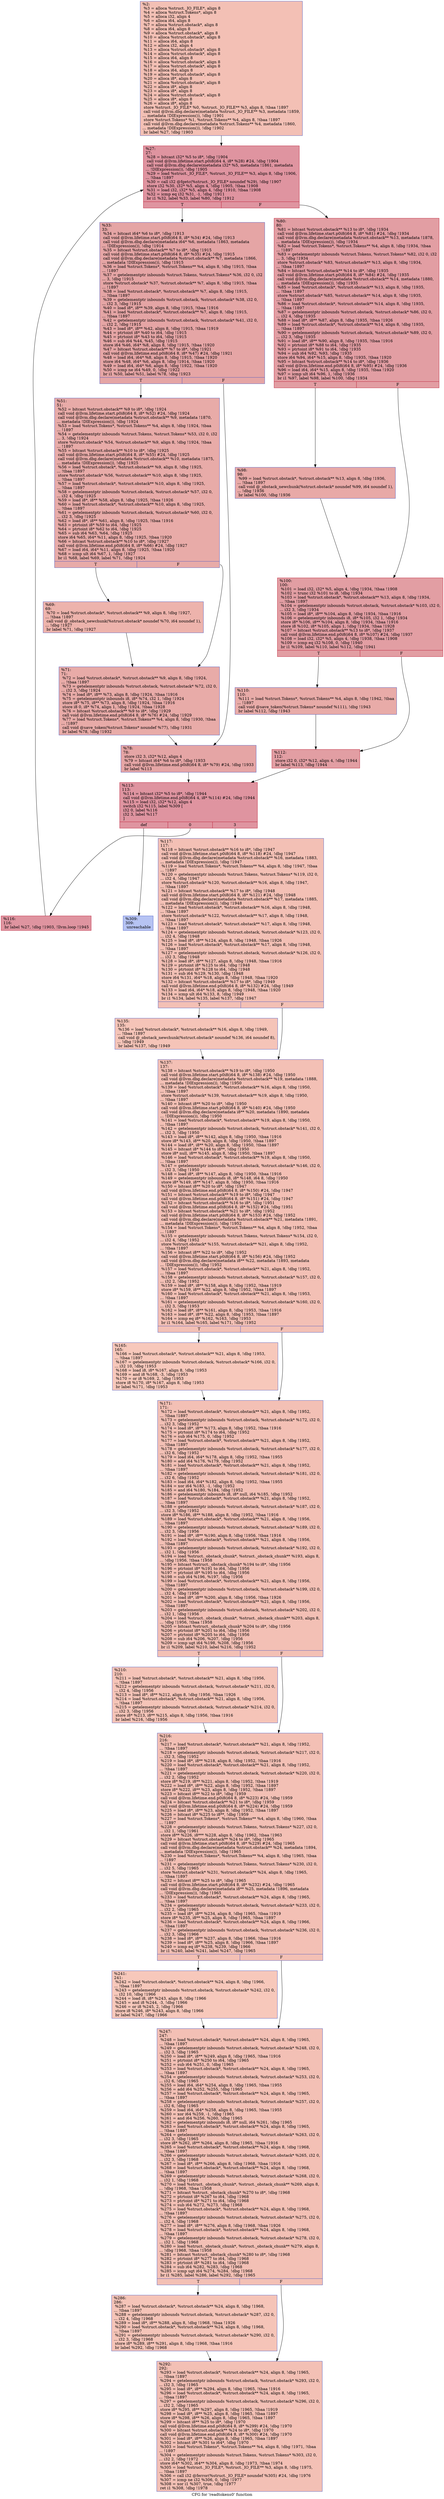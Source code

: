 digraph "CFG for 'readtokens0' function" {
	label="CFG for 'readtokens0' function";

	Node0x27e1530 [shape=record,color="#3d50c3ff", style=filled, fillcolor="#e5705870",label="{%2:\l  %3 = alloca %struct._IO_FILE*, align 8\l  %4 = alloca %struct.Tokens*, align 8\l  %5 = alloca i32, align 4\l  %6 = alloca i64, align 8\l  %7 = alloca %struct.obstack*, align 8\l  %8 = alloca i64, align 8\l  %9 = alloca %struct.obstack*, align 8\l  %10 = alloca %struct.obstack*, align 8\l  %11 = alloca i64, align 8\l  %12 = alloca i32, align 4\l  %13 = alloca %struct.obstack*, align 8\l  %14 = alloca %struct.obstack*, align 8\l  %15 = alloca i64, align 8\l  %16 = alloca %struct.obstack*, align 8\l  %17 = alloca %struct.obstack*, align 8\l  %18 = alloca i64, align 8\l  %19 = alloca %struct.obstack*, align 8\l  %20 = alloca i8*, align 8\l  %21 = alloca %struct.obstack*, align 8\l  %22 = alloca i8*, align 8\l  %23 = alloca i8*, align 8\l  %24 = alloca %struct.obstack*, align 8\l  %25 = alloca i8*, align 8\l  %26 = alloca i8*, align 8\l  store %struct._IO_FILE* %0, %struct._IO_FILE** %3, align 8, !tbaa !1897\l  call void @llvm.dbg.declare(metadata %struct._IO_FILE** %3, metadata !1859,\l... metadata !DIExpression()), !dbg !1901\l  store %struct.Tokens* %1, %struct.Tokens** %4, align 8, !tbaa !1897\l  call void @llvm.dbg.declare(metadata %struct.Tokens** %4, metadata !1860,\l... metadata !DIExpression()), !dbg !1902\l  br label %27, !dbg !1903\l}"];
	Node0x27e1530 -> Node0x27e1660;
	Node0x27e1660 [shape=record,color="#b70d28ff", style=filled, fillcolor="#b70d2870",label="{%27:\l27:                                               \l  %28 = bitcast i32* %5 to i8*, !dbg !1904\l  call void @llvm.lifetime.start.p0i8(i64 4, i8* %28) #24, !dbg !1904\l  call void @llvm.dbg.declare(metadata i32* %5, metadata !1861, metadata\l... !DIExpression()), !dbg !1905\l  %29 = load %struct._IO_FILE*, %struct._IO_FILE** %3, align 8, !dbg !1906,\l... !tbaa !1897\l  %30 = call i32 @fgetc(%struct._IO_FILE* noundef %29), !dbg !1907\l  store i32 %30, i32* %5, align 4, !dbg !1905, !tbaa !1908\l  %31 = load i32, i32* %5, align 4, !dbg !1910, !tbaa !1908\l  %32 = icmp eq i32 %31, -1, !dbg !1911\l  br i1 %32, label %33, label %80, !dbg !1912\l|{<s0>T|<s1>F}}"];
	Node0x27e1660:s0 -> Node0x27e16b0;
	Node0x27e1660:s1 -> Node0x27e1840;
	Node0x27e16b0 [shape=record,color="#3d50c3ff", style=filled, fillcolor="#c5333470",label="{%33:\l33:                                               \l  %34 = bitcast i64* %6 to i8*, !dbg !1913\l  call void @llvm.lifetime.start.p0i8(i64 8, i8* %34) #24, !dbg !1913\l  call void @llvm.dbg.declare(metadata i64* %6, metadata !1863, metadata\l... !DIExpression()), !dbg !1914\l  %35 = bitcast %struct.obstack** %7 to i8*, !dbg !1915\l  call void @llvm.lifetime.start.p0i8(i64 8, i8* %35) #24, !dbg !1915\l  call void @llvm.dbg.declare(metadata %struct.obstack** %7, metadata !1866,\l... metadata !DIExpression()), !dbg !1915\l  %36 = load %struct.Tokens*, %struct.Tokens** %4, align 8, !dbg !1915, !tbaa\l... !1897\l  %37 = getelementptr inbounds %struct.Tokens, %struct.Tokens* %36, i32 0, i32\l... 3, !dbg !1915\l  store %struct.obstack* %37, %struct.obstack** %7, align 8, !dbg !1915, !tbaa\l... !1897\l  %38 = load %struct.obstack*, %struct.obstack** %7, align 8, !dbg !1915,\l... !tbaa !1897\l  %39 = getelementptr inbounds %struct.obstack, %struct.obstack* %38, i32 0,\l... i32 3, !dbg !1915\l  %40 = load i8*, i8** %39, align 8, !dbg !1915, !tbaa !1916\l  %41 = load %struct.obstack*, %struct.obstack** %7, align 8, !dbg !1915,\l... !tbaa !1897\l  %42 = getelementptr inbounds %struct.obstack, %struct.obstack* %41, i32 0,\l... i32 2, !dbg !1915\l  %43 = load i8*, i8** %42, align 8, !dbg !1915, !tbaa !1919\l  %44 = ptrtoint i8* %40 to i64, !dbg !1915\l  %45 = ptrtoint i8* %43 to i64, !dbg !1915\l  %46 = sub i64 %44, %45, !dbg !1915\l  store i64 %46, i64* %8, align 8, !dbg !1915, !tbaa !1920\l  %47 = bitcast %struct.obstack** %7 to i8*, !dbg !1921\l  call void @llvm.lifetime.end.p0i8(i64 8, i8* %47) #24, !dbg !1921\l  %48 = load i64, i64* %8, align 8, !dbg !1915, !tbaa !1920\l  store i64 %48, i64* %6, align 8, !dbg !1914, !tbaa !1920\l  %49 = load i64, i64* %6, align 8, !dbg !1922, !tbaa !1920\l  %50 = icmp ne i64 %49, 0, !dbg !1922\l  br i1 %50, label %51, label %78, !dbg !1923\l|{<s0>T|<s1>F}}"];
	Node0x27e16b0:s0 -> Node0x27e1700;
	Node0x27e16b0:s1 -> Node0x27e17f0;
	Node0x27e1700 [shape=record,color="#3d50c3ff", style=filled, fillcolor="#cc403a70",label="{%51:\l51:                                               \l  %52 = bitcast %struct.obstack** %9 to i8*, !dbg !1924\l  call void @llvm.lifetime.start.p0i8(i64 8, i8* %52) #24, !dbg !1924\l  call void @llvm.dbg.declare(metadata %struct.obstack** %9, metadata !1870,\l... metadata !DIExpression()), !dbg !1924\l  %53 = load %struct.Tokens*, %struct.Tokens** %4, align 8, !dbg !1924, !tbaa\l... !1897\l  %54 = getelementptr inbounds %struct.Tokens, %struct.Tokens* %53, i32 0, i32\l... 3, !dbg !1924\l  store %struct.obstack* %54, %struct.obstack** %9, align 8, !dbg !1924, !tbaa\l... !1897\l  %55 = bitcast %struct.obstack** %10 to i8*, !dbg !1925\l  call void @llvm.lifetime.start.p0i8(i64 8, i8* %55) #24, !dbg !1925\l  call void @llvm.dbg.declare(metadata %struct.obstack** %10, metadata !1875,\l... metadata !DIExpression()), !dbg !1925\l  %56 = load %struct.obstack*, %struct.obstack** %9, align 8, !dbg !1925,\l... !tbaa !1897\l  store %struct.obstack* %56, %struct.obstack** %10, align 8, !dbg !1925,\l... !tbaa !1897\l  %57 = load %struct.obstack*, %struct.obstack** %10, align 8, !dbg !1925,\l... !tbaa !1897\l  %58 = getelementptr inbounds %struct.obstack, %struct.obstack* %57, i32 0,\l... i32 4, !dbg !1925\l  %59 = load i8*, i8** %58, align 8, !dbg !1925, !tbaa !1926\l  %60 = load %struct.obstack*, %struct.obstack** %10, align 8, !dbg !1925,\l... !tbaa !1897\l  %61 = getelementptr inbounds %struct.obstack, %struct.obstack* %60, i32 0,\l... i32 3, !dbg !1925\l  %62 = load i8*, i8** %61, align 8, !dbg !1925, !tbaa !1916\l  %63 = ptrtoint i8* %59 to i64, !dbg !1925\l  %64 = ptrtoint i8* %62 to i64, !dbg !1925\l  %65 = sub i64 %63, %64, !dbg !1925\l  store i64 %65, i64* %11, align 8, !dbg !1925, !tbaa !1920\l  %66 = bitcast %struct.obstack** %10 to i8*, !dbg !1927\l  call void @llvm.lifetime.end.p0i8(i64 8, i8* %66) #24, !dbg !1927\l  %67 = load i64, i64* %11, align 8, !dbg !1925, !tbaa !1920\l  %68 = icmp ult i64 %67, 1, !dbg !1927\l  br i1 %68, label %69, label %71, !dbg !1924\l|{<s0>T|<s1>F}}"];
	Node0x27e1700:s0 -> Node0x27e1750;
	Node0x27e1700:s1 -> Node0x27e17a0;
	Node0x27e1750 [shape=record,color="#3d50c3ff", style=filled, fillcolor="#d6524470",label="{%69:\l69:                                               \l  %70 = load %struct.obstack*, %struct.obstack** %9, align 8, !dbg !1927,\l... !tbaa !1897\l  call void @_obstack_newchunk(%struct.obstack* noundef %70, i64 noundef 1),\l... !dbg !1927\l  br label %71, !dbg !1927\l}"];
	Node0x27e1750 -> Node0x27e17a0;
	Node0x27e17a0 [shape=record,color="#3d50c3ff", style=filled, fillcolor="#cc403a70",label="{%71:\l71:                                               \l  %72 = load %struct.obstack*, %struct.obstack** %9, align 8, !dbg !1924,\l... !tbaa !1897\l  %73 = getelementptr inbounds %struct.obstack, %struct.obstack* %72, i32 0,\l... i32 3, !dbg !1924\l  %74 = load i8*, i8** %73, align 8, !dbg !1924, !tbaa !1916\l  %75 = getelementptr inbounds i8, i8* %74, i32 1, !dbg !1924\l  store i8* %75, i8** %73, align 8, !dbg !1924, !tbaa !1916\l  store i8 0, i8* %74, align 1, !dbg !1924, !tbaa !1928\l  %76 = bitcast %struct.obstack** %9 to i8*, !dbg !1929\l  call void @llvm.lifetime.end.p0i8(i64 8, i8* %76) #24, !dbg !1929\l  %77 = load %struct.Tokens*, %struct.Tokens** %4, align 8, !dbg !1930, !tbaa\l... !1897\l  call void @save_token(%struct.Tokens* noundef %77), !dbg !1931\l  br label %78, !dbg !1932\l}"];
	Node0x27e17a0 -> Node0x27e17f0;
	Node0x27e17f0 [shape=record,color="#3d50c3ff", style=filled, fillcolor="#c5333470",label="{%78:\l78:                                               \l  store i32 3, i32* %12, align 4\l  %79 = bitcast i64* %6 to i8*, !dbg !1933\l  call void @llvm.lifetime.end.p0i8(i64 8, i8* %79) #24, !dbg !1933\l  br label %113\l}"];
	Node0x27e17f0 -> Node0x27e19d0;
	Node0x27e1840 [shape=record,color="#b70d28ff", style=filled, fillcolor="#be242e70",label="{%80:\l80:                                               \l  %81 = bitcast %struct.obstack** %13 to i8*, !dbg !1934\l  call void @llvm.lifetime.start.p0i8(i64 8, i8* %81) #24, !dbg !1934\l  call void @llvm.dbg.declare(metadata %struct.obstack** %13, metadata !1878,\l... metadata !DIExpression()), !dbg !1934\l  %82 = load %struct.Tokens*, %struct.Tokens** %4, align 8, !dbg !1934, !tbaa\l... !1897\l  %83 = getelementptr inbounds %struct.Tokens, %struct.Tokens* %82, i32 0, i32\l... 3, !dbg !1934\l  store %struct.obstack* %83, %struct.obstack** %13, align 8, !dbg !1934,\l... !tbaa !1897\l  %84 = bitcast %struct.obstack** %14 to i8*, !dbg !1935\l  call void @llvm.lifetime.start.p0i8(i64 8, i8* %84) #24, !dbg !1935\l  call void @llvm.dbg.declare(metadata %struct.obstack** %14, metadata !1880,\l... metadata !DIExpression()), !dbg !1935\l  %85 = load %struct.obstack*, %struct.obstack** %13, align 8, !dbg !1935,\l... !tbaa !1897\l  store %struct.obstack* %85, %struct.obstack** %14, align 8, !dbg !1935,\l... !tbaa !1897\l  %86 = load %struct.obstack*, %struct.obstack** %14, align 8, !dbg !1935,\l... !tbaa !1897\l  %87 = getelementptr inbounds %struct.obstack, %struct.obstack* %86, i32 0,\l... i32 4, !dbg !1935\l  %88 = load i8*, i8** %87, align 8, !dbg !1935, !tbaa !1926\l  %89 = load %struct.obstack*, %struct.obstack** %14, align 8, !dbg !1935,\l... !tbaa !1897\l  %90 = getelementptr inbounds %struct.obstack, %struct.obstack* %89, i32 0,\l... i32 3, !dbg !1935\l  %91 = load i8*, i8** %90, align 8, !dbg !1935, !tbaa !1916\l  %92 = ptrtoint i8* %88 to i64, !dbg !1935\l  %93 = ptrtoint i8* %91 to i64, !dbg !1935\l  %94 = sub i64 %92, %93, !dbg !1935\l  store i64 %94, i64* %15, align 8, !dbg !1935, !tbaa !1920\l  %95 = bitcast %struct.obstack** %14 to i8*, !dbg !1936\l  call void @llvm.lifetime.end.p0i8(i64 8, i8* %95) #24, !dbg !1936\l  %96 = load i64, i64* %15, align 8, !dbg !1935, !tbaa !1920\l  %97 = icmp ult i64 %96, 1, !dbg !1936\l  br i1 %97, label %98, label %100, !dbg !1934\l|{<s0>T|<s1>F}}"];
	Node0x27e1840:s0 -> Node0x27e1890;
	Node0x27e1840:s1 -> Node0x27e18e0;
	Node0x27e1890 [shape=record,color="#3d50c3ff", style=filled, fillcolor="#ca3b3770",label="{%98:\l98:                                               \l  %99 = load %struct.obstack*, %struct.obstack** %13, align 8, !dbg !1936,\l... !tbaa !1897\l  call void @_obstack_newchunk(%struct.obstack* noundef %99, i64 noundef 1),\l... !dbg !1936\l  br label %100, !dbg !1936\l}"];
	Node0x27e1890 -> Node0x27e18e0;
	Node0x27e18e0 [shape=record,color="#b70d28ff", style=filled, fillcolor="#be242e70",label="{%100:\l100:                                              \l  %101 = load i32, i32* %5, align 4, !dbg !1934, !tbaa !1908\l  %102 = trunc i32 %101 to i8, !dbg !1934\l  %103 = load %struct.obstack*, %struct.obstack** %13, align 8, !dbg !1934,\l... !tbaa !1897\l  %104 = getelementptr inbounds %struct.obstack, %struct.obstack* %103, i32 0,\l... i32 3, !dbg !1934\l  %105 = load i8*, i8** %104, align 8, !dbg !1934, !tbaa !1916\l  %106 = getelementptr inbounds i8, i8* %105, i32 1, !dbg !1934\l  store i8* %106, i8** %104, align 8, !dbg !1934, !tbaa !1916\l  store i8 %102, i8* %105, align 1, !dbg !1934, !tbaa !1928\l  %107 = bitcast %struct.obstack** %13 to i8*, !dbg !1937\l  call void @llvm.lifetime.end.p0i8(i64 8, i8* %107) #24, !dbg !1937\l  %108 = load i32, i32* %5, align 4, !dbg !1938, !tbaa !1908\l  %109 = icmp eq i32 %108, 0, !dbg !1940\l  br i1 %109, label %110, label %112, !dbg !1941\l|{<s0>T|<s1>F}}"];
	Node0x27e18e0:s0 -> Node0x27e1930;
	Node0x27e18e0:s1 -> Node0x27e1980;
	Node0x27e1930 [shape=record,color="#3d50c3ff", style=filled, fillcolor="#cc403a70",label="{%110:\l110:                                              \l  %111 = load %struct.Tokens*, %struct.Tokens** %4, align 8, !dbg !1942, !tbaa\l... !1897\l  call void @save_token(%struct.Tokens* noundef %111), !dbg !1943\l  br label %112, !dbg !1943\l}"];
	Node0x27e1930 -> Node0x27e1980;
	Node0x27e1980 [shape=record,color="#b70d28ff", style=filled, fillcolor="#be242e70",label="{%112:\l112:                                              \l  store i32 0, i32* %12, align 4, !dbg !1944\l  br label %113, !dbg !1944\l}"];
	Node0x27e1980 -> Node0x27e19d0;
	Node0x27e19d0 [shape=record,color="#b70d28ff", style=filled, fillcolor="#b70d2870",label="{%113:\l113:                                              \l  %114 = bitcast i32* %5 to i8*, !dbg !1944\l  call void @llvm.lifetime.end.p0i8(i64 4, i8* %114) #24, !dbg !1944\l  %115 = load i32, i32* %12, align 4\l  switch i32 %115, label %309 [\l    i32 0, label %116\l    i32 3, label %117\l  ]\l|{<s0>def|<s1>0|<s2>3}}"];
	Node0x27e19d0:s0 -> Node0x27e1de0;
	Node0x27e19d0:s1 -> Node0x27e1a20;
	Node0x27e19d0:s2 -> Node0x27e1a70;
	Node0x27e1a20 [shape=record,color="#b70d28ff", style=filled, fillcolor="#b70d2870",label="{%116:\l116:                                              \l  br label %27, !dbg !1903, !llvm.loop !1945\l}"];
	Node0x27e1a20 -> Node0x27e1660;
	Node0x27e1a70 [shape=record,color="#3d50c3ff", style=filled, fillcolor="#e5705870",label="{%117:\l117:                                              \l  %118 = bitcast %struct.obstack** %16 to i8*, !dbg !1947\l  call void @llvm.lifetime.start.p0i8(i64 8, i8* %118) #24, !dbg !1947\l  call void @llvm.dbg.declare(metadata %struct.obstack** %16, metadata !1883,\l... metadata !DIExpression()), !dbg !1947\l  %119 = load %struct.Tokens*, %struct.Tokens** %4, align 8, !dbg !1947, !tbaa\l... !1897\l  %120 = getelementptr inbounds %struct.Tokens, %struct.Tokens* %119, i32 0,\l... i32 4, !dbg !1947\l  store %struct.obstack* %120, %struct.obstack** %16, align 8, !dbg !1947,\l... !tbaa !1897\l  %121 = bitcast %struct.obstack** %17 to i8*, !dbg !1948\l  call void @llvm.lifetime.start.p0i8(i64 8, i8* %121) #24, !dbg !1948\l  call void @llvm.dbg.declare(metadata %struct.obstack** %17, metadata !1885,\l... metadata !DIExpression()), !dbg !1948\l  %122 = load %struct.obstack*, %struct.obstack** %16, align 8, !dbg !1948,\l... !tbaa !1897\l  store %struct.obstack* %122, %struct.obstack** %17, align 8, !dbg !1948,\l... !tbaa !1897\l  %123 = load %struct.obstack*, %struct.obstack** %17, align 8, !dbg !1948,\l... !tbaa !1897\l  %124 = getelementptr inbounds %struct.obstack, %struct.obstack* %123, i32 0,\l... i32 4, !dbg !1948\l  %125 = load i8*, i8** %124, align 8, !dbg !1948, !tbaa !1926\l  %126 = load %struct.obstack*, %struct.obstack** %17, align 8, !dbg !1948,\l... !tbaa !1897\l  %127 = getelementptr inbounds %struct.obstack, %struct.obstack* %126, i32 0,\l... i32 3, !dbg !1948\l  %128 = load i8*, i8** %127, align 8, !dbg !1948, !tbaa !1916\l  %129 = ptrtoint i8* %125 to i64, !dbg !1948\l  %130 = ptrtoint i8* %128 to i64, !dbg !1948\l  %131 = sub i64 %129, %130, !dbg !1948\l  store i64 %131, i64* %18, align 8, !dbg !1948, !tbaa !1920\l  %132 = bitcast %struct.obstack** %17 to i8*, !dbg !1949\l  call void @llvm.lifetime.end.p0i8(i64 8, i8* %132) #24, !dbg !1949\l  %133 = load i64, i64* %18, align 8, !dbg !1948, !tbaa !1920\l  %134 = icmp ult i64 %133, 8, !dbg !1949\l  br i1 %134, label %135, label %137, !dbg !1947\l|{<s0>T|<s1>F}}"];
	Node0x27e1a70:s0 -> Node0x27e1ac0;
	Node0x27e1a70:s1 -> Node0x27e1b10;
	Node0x27e1ac0 [shape=record,color="#3d50c3ff", style=filled, fillcolor="#e97a5f70",label="{%135:\l135:                                              \l  %136 = load %struct.obstack*, %struct.obstack** %16, align 8, !dbg !1949,\l... !tbaa !1897\l  call void @_obstack_newchunk(%struct.obstack* noundef %136, i64 noundef 8),\l... !dbg !1949\l  br label %137, !dbg !1949\l}"];
	Node0x27e1ac0 -> Node0x27e1b10;
	Node0x27e1b10 [shape=record,color="#3d50c3ff", style=filled, fillcolor="#e5705870",label="{%137:\l137:                                              \l  %138 = bitcast %struct.obstack** %19 to i8*, !dbg !1950\l  call void @llvm.lifetime.start.p0i8(i64 8, i8* %138) #24, !dbg !1950\l  call void @llvm.dbg.declare(metadata %struct.obstack** %19, metadata !1888,\l... metadata !DIExpression()), !dbg !1950\l  %139 = load %struct.obstack*, %struct.obstack** %16, align 8, !dbg !1950,\l... !tbaa !1897\l  store %struct.obstack* %139, %struct.obstack** %19, align 8, !dbg !1950,\l... !tbaa !1897\l  %140 = bitcast i8** %20 to i8*, !dbg !1950\l  call void @llvm.lifetime.start.p0i8(i64 8, i8* %140) #24, !dbg !1950\l  call void @llvm.dbg.declare(metadata i8** %20, metadata !1890, metadata\l... !DIExpression()), !dbg !1950\l  %141 = load %struct.obstack*, %struct.obstack** %19, align 8, !dbg !1950,\l... !tbaa !1897\l  %142 = getelementptr inbounds %struct.obstack, %struct.obstack* %141, i32 0,\l... i32 3, !dbg !1950\l  %143 = load i8*, i8** %142, align 8, !dbg !1950, !tbaa !1916\l  store i8* %143, i8** %20, align 8, !dbg !1950, !tbaa !1897\l  %144 = load i8*, i8** %20, align 8, !dbg !1950, !tbaa !1897\l  %145 = bitcast i8* %144 to i8**, !dbg !1950\l  store i8* null, i8** %145, align 8, !dbg !1950, !tbaa !1897\l  %146 = load %struct.obstack*, %struct.obstack** %19, align 8, !dbg !1950,\l... !tbaa !1897\l  %147 = getelementptr inbounds %struct.obstack, %struct.obstack* %146, i32 0,\l... i32 3, !dbg !1950\l  %148 = load i8*, i8** %147, align 8, !dbg !1950, !tbaa !1916\l  %149 = getelementptr inbounds i8, i8* %148, i64 8, !dbg !1950\l  store i8* %149, i8** %147, align 8, !dbg !1950, !tbaa !1916\l  %150 = bitcast i8** %20 to i8*, !dbg !1947\l  call void @llvm.lifetime.end.p0i8(i64 8, i8* %150) #24, !dbg !1947\l  %151 = bitcast %struct.obstack** %19 to i8*, !dbg !1947\l  call void @llvm.lifetime.end.p0i8(i64 8, i8* %151) #24, !dbg !1947\l  %152 = bitcast %struct.obstack** %16 to i8*, !dbg !1951\l  call void @llvm.lifetime.end.p0i8(i64 8, i8* %152) #24, !dbg !1951\l  %153 = bitcast %struct.obstack** %21 to i8*, !dbg !1952\l  call void @llvm.lifetime.start.p0i8(i64 8, i8* %153) #24, !dbg !1952\l  call void @llvm.dbg.declare(metadata %struct.obstack** %21, metadata !1891,\l... metadata !DIExpression()), !dbg !1952\l  %154 = load %struct.Tokens*, %struct.Tokens** %4, align 8, !dbg !1952, !tbaa\l... !1897\l  %155 = getelementptr inbounds %struct.Tokens, %struct.Tokens* %154, i32 0,\l... i32 4, !dbg !1952\l  store %struct.obstack* %155, %struct.obstack** %21, align 8, !dbg !1952,\l... !tbaa !1897\l  %156 = bitcast i8** %22 to i8*, !dbg !1952\l  call void @llvm.lifetime.start.p0i8(i64 8, i8* %156) #24, !dbg !1952\l  call void @llvm.dbg.declare(metadata i8** %22, metadata !1893, metadata\l... !DIExpression()), !dbg !1952\l  %157 = load %struct.obstack*, %struct.obstack** %21, align 8, !dbg !1952,\l... !tbaa !1897\l  %158 = getelementptr inbounds %struct.obstack, %struct.obstack* %157, i32 0,\l... i32 2, !dbg !1952\l  %159 = load i8*, i8** %158, align 8, !dbg !1952, !tbaa !1919\l  store i8* %159, i8** %22, align 8, !dbg !1952, !tbaa !1897\l  %160 = load %struct.obstack*, %struct.obstack** %21, align 8, !dbg !1953,\l... !tbaa !1897\l  %161 = getelementptr inbounds %struct.obstack, %struct.obstack* %160, i32 0,\l... i32 3, !dbg !1953\l  %162 = load i8*, i8** %161, align 8, !dbg !1953, !tbaa !1916\l  %163 = load i8*, i8** %22, align 8, !dbg !1953, !tbaa !1897\l  %164 = icmp eq i8* %162, %163, !dbg !1953\l  br i1 %164, label %165, label %171, !dbg !1952\l|{<s0>T|<s1>F}}"];
	Node0x27e1b10:s0 -> Node0x27e1b60;
	Node0x27e1b10:s1 -> Node0x27e1bb0;
	Node0x27e1b60 [shape=record,color="#3d50c3ff", style=filled, fillcolor="#ed836670",label="{%165:\l165:                                              \l  %166 = load %struct.obstack*, %struct.obstack** %21, align 8, !dbg !1953,\l... !tbaa !1897\l  %167 = getelementptr inbounds %struct.obstack, %struct.obstack* %166, i32 0,\l... i32 10, !dbg !1953\l  %168 = load i8, i8* %167, align 8, !dbg !1953\l  %169 = and i8 %168, -3, !dbg !1953\l  %170 = or i8 %169, 2, !dbg !1953\l  store i8 %170, i8* %167, align 8, !dbg !1953\l  br label %171, !dbg !1953\l}"];
	Node0x27e1b60 -> Node0x27e1bb0;
	Node0x27e1bb0 [shape=record,color="#3d50c3ff", style=filled, fillcolor="#e5705870",label="{%171:\l171:                                              \l  %172 = load %struct.obstack*, %struct.obstack** %21, align 8, !dbg !1952,\l... !tbaa !1897\l  %173 = getelementptr inbounds %struct.obstack, %struct.obstack* %172, i32 0,\l... i32 3, !dbg !1952\l  %174 = load i8*, i8** %173, align 8, !dbg !1952, !tbaa !1916\l  %175 = ptrtoint i8* %174 to i64, !dbg !1952\l  %176 = sub i64 %175, 0, !dbg !1952\l  %177 = load %struct.obstack*, %struct.obstack** %21, align 8, !dbg !1952,\l... !tbaa !1897\l  %178 = getelementptr inbounds %struct.obstack, %struct.obstack* %177, i32 0,\l... i32 6, !dbg !1952\l  %179 = load i64, i64* %178, align 8, !dbg !1952, !tbaa !1955\l  %180 = add i64 %176, %179, !dbg !1952\l  %181 = load %struct.obstack*, %struct.obstack** %21, align 8, !dbg !1952,\l... !tbaa !1897\l  %182 = getelementptr inbounds %struct.obstack, %struct.obstack* %181, i32 0,\l... i32 6, !dbg !1952\l  %183 = load i64, i64* %182, align 8, !dbg !1952, !tbaa !1955\l  %184 = xor i64 %183, -1, !dbg !1952\l  %185 = and i64 %180, %184, !dbg !1952\l  %186 = getelementptr inbounds i8, i8* null, i64 %185, !dbg !1952\l  %187 = load %struct.obstack*, %struct.obstack** %21, align 8, !dbg !1952,\l... !tbaa !1897\l  %188 = getelementptr inbounds %struct.obstack, %struct.obstack* %187, i32 0,\l... i32 3, !dbg !1952\l  store i8* %186, i8** %188, align 8, !dbg !1952, !tbaa !1916\l  %189 = load %struct.obstack*, %struct.obstack** %21, align 8, !dbg !1956,\l... !tbaa !1897\l  %190 = getelementptr inbounds %struct.obstack, %struct.obstack* %189, i32 0,\l... i32 3, !dbg !1956\l  %191 = load i8*, i8** %190, align 8, !dbg !1956, !tbaa !1916\l  %192 = load %struct.obstack*, %struct.obstack** %21, align 8, !dbg !1956,\l... !tbaa !1897\l  %193 = getelementptr inbounds %struct.obstack, %struct.obstack* %192, i32 0,\l... i32 1, !dbg !1956\l  %194 = load %struct._obstack_chunk*, %struct._obstack_chunk** %193, align 8,\l... !dbg !1956, !tbaa !1958\l  %195 = bitcast %struct._obstack_chunk* %194 to i8*, !dbg !1956\l  %196 = ptrtoint i8* %191 to i64, !dbg !1956\l  %197 = ptrtoint i8* %195 to i64, !dbg !1956\l  %198 = sub i64 %196, %197, !dbg !1956\l  %199 = load %struct.obstack*, %struct.obstack** %21, align 8, !dbg !1956,\l... !tbaa !1897\l  %200 = getelementptr inbounds %struct.obstack, %struct.obstack* %199, i32 0,\l... i32 4, !dbg !1956\l  %201 = load i8*, i8** %200, align 8, !dbg !1956, !tbaa !1926\l  %202 = load %struct.obstack*, %struct.obstack** %21, align 8, !dbg !1956,\l... !tbaa !1897\l  %203 = getelementptr inbounds %struct.obstack, %struct.obstack* %202, i32 0,\l... i32 1, !dbg !1956\l  %204 = load %struct._obstack_chunk*, %struct._obstack_chunk** %203, align 8,\l... !dbg !1956, !tbaa !1958\l  %205 = bitcast %struct._obstack_chunk* %204 to i8*, !dbg !1956\l  %206 = ptrtoint i8* %201 to i64, !dbg !1956\l  %207 = ptrtoint i8* %205 to i64, !dbg !1956\l  %208 = sub i64 %206, %207, !dbg !1956\l  %209 = icmp ugt i64 %198, %208, !dbg !1956\l  br i1 %209, label %210, label %216, !dbg !1952\l|{<s0>T|<s1>F}}"];
	Node0x27e1bb0:s0 -> Node0x27e1c00;
	Node0x27e1bb0:s1 -> Node0x27e1c50;
	Node0x27e1c00 [shape=record,color="#3d50c3ff", style=filled, fillcolor="#e97a5f70",label="{%210:\l210:                                              \l  %211 = load %struct.obstack*, %struct.obstack** %21, align 8, !dbg !1956,\l... !tbaa !1897\l  %212 = getelementptr inbounds %struct.obstack, %struct.obstack* %211, i32 0,\l... i32 4, !dbg !1956\l  %213 = load i8*, i8** %212, align 8, !dbg !1956, !tbaa !1926\l  %214 = load %struct.obstack*, %struct.obstack** %21, align 8, !dbg !1956,\l... !tbaa !1897\l  %215 = getelementptr inbounds %struct.obstack, %struct.obstack* %214, i32 0,\l... i32 3, !dbg !1956\l  store i8* %213, i8** %215, align 8, !dbg !1956, !tbaa !1916\l  br label %216, !dbg !1956\l}"];
	Node0x27e1c00 -> Node0x27e1c50;
	Node0x27e1c50 [shape=record,color="#3d50c3ff", style=filled, fillcolor="#e5705870",label="{%216:\l216:                                              \l  %217 = load %struct.obstack*, %struct.obstack** %21, align 8, !dbg !1952,\l... !tbaa !1897\l  %218 = getelementptr inbounds %struct.obstack, %struct.obstack* %217, i32 0,\l... i32 3, !dbg !1952\l  %219 = load i8*, i8** %218, align 8, !dbg !1952, !tbaa !1916\l  %220 = load %struct.obstack*, %struct.obstack** %21, align 8, !dbg !1952,\l... !tbaa !1897\l  %221 = getelementptr inbounds %struct.obstack, %struct.obstack* %220, i32 0,\l... i32 2, !dbg !1952\l  store i8* %219, i8** %221, align 8, !dbg !1952, !tbaa !1919\l  %222 = load i8*, i8** %22, align 8, !dbg !1952, !tbaa !1897\l  store i8* %222, i8** %23, align 8, !dbg !1952, !tbaa !1897\l  %223 = bitcast i8** %22 to i8*, !dbg !1959\l  call void @llvm.lifetime.end.p0i8(i64 8, i8* %223) #24, !dbg !1959\l  %224 = bitcast %struct.obstack** %21 to i8*, !dbg !1959\l  call void @llvm.lifetime.end.p0i8(i64 8, i8* %224) #24, !dbg !1959\l  %225 = load i8*, i8** %23, align 8, !dbg !1952, !tbaa !1897\l  %226 = bitcast i8* %225 to i8**, !dbg !1959\l  %227 = load %struct.Tokens*, %struct.Tokens** %4, align 8, !dbg !1960, !tbaa\l... !1897\l  %228 = getelementptr inbounds %struct.Tokens, %struct.Tokens* %227, i32 0,\l... i32 1, !dbg !1961\l  store i8** %226, i8*** %228, align 8, !dbg !1962, !tbaa !1963\l  %229 = bitcast %struct.obstack** %24 to i8*, !dbg !1965\l  call void @llvm.lifetime.start.p0i8(i64 8, i8* %229) #24, !dbg !1965\l  call void @llvm.dbg.declare(metadata %struct.obstack** %24, metadata !1894,\l... metadata !DIExpression()), !dbg !1965\l  %230 = load %struct.Tokens*, %struct.Tokens** %4, align 8, !dbg !1965, !tbaa\l... !1897\l  %231 = getelementptr inbounds %struct.Tokens, %struct.Tokens* %230, i32 0,\l... i32 5, !dbg !1965\l  store %struct.obstack* %231, %struct.obstack** %24, align 8, !dbg !1965,\l... !tbaa !1897\l  %232 = bitcast i8** %25 to i8*, !dbg !1965\l  call void @llvm.lifetime.start.p0i8(i64 8, i8* %232) #24, !dbg !1965\l  call void @llvm.dbg.declare(metadata i8** %25, metadata !1896, metadata\l... !DIExpression()), !dbg !1965\l  %233 = load %struct.obstack*, %struct.obstack** %24, align 8, !dbg !1965,\l... !tbaa !1897\l  %234 = getelementptr inbounds %struct.obstack, %struct.obstack* %233, i32 0,\l... i32 2, !dbg !1965\l  %235 = load i8*, i8** %234, align 8, !dbg !1965, !tbaa !1919\l  store i8* %235, i8** %25, align 8, !dbg !1965, !tbaa !1897\l  %236 = load %struct.obstack*, %struct.obstack** %24, align 8, !dbg !1966,\l... !tbaa !1897\l  %237 = getelementptr inbounds %struct.obstack, %struct.obstack* %236, i32 0,\l... i32 3, !dbg !1966\l  %238 = load i8*, i8** %237, align 8, !dbg !1966, !tbaa !1916\l  %239 = load i8*, i8** %25, align 8, !dbg !1966, !tbaa !1897\l  %240 = icmp eq i8* %238, %239, !dbg !1966\l  br i1 %240, label %241, label %247, !dbg !1965\l|{<s0>T|<s1>F}}"];
	Node0x27e1c50:s0 -> Node0x27e1ca0;
	Node0x27e1c50:s1 -> Node0x27e1cf0;
	Node0x27e1ca0 [shape=record,color="#3d50c3ff", style=filled, fillcolor="#ed836670",label="{%241:\l241:                                              \l  %242 = load %struct.obstack*, %struct.obstack** %24, align 8, !dbg !1966,\l... !tbaa !1897\l  %243 = getelementptr inbounds %struct.obstack, %struct.obstack* %242, i32 0,\l... i32 10, !dbg !1966\l  %244 = load i8, i8* %243, align 8, !dbg !1966\l  %245 = and i8 %244, -3, !dbg !1966\l  %246 = or i8 %245, 2, !dbg !1966\l  store i8 %246, i8* %243, align 8, !dbg !1966\l  br label %247, !dbg !1966\l}"];
	Node0x27e1ca0 -> Node0x27e1cf0;
	Node0x27e1cf0 [shape=record,color="#3d50c3ff", style=filled, fillcolor="#e5705870",label="{%247:\l247:                                              \l  %248 = load %struct.obstack*, %struct.obstack** %24, align 8, !dbg !1965,\l... !tbaa !1897\l  %249 = getelementptr inbounds %struct.obstack, %struct.obstack* %248, i32 0,\l... i32 3, !dbg !1965\l  %250 = load i8*, i8** %249, align 8, !dbg !1965, !tbaa !1916\l  %251 = ptrtoint i8* %250 to i64, !dbg !1965\l  %252 = sub i64 %251, 0, !dbg !1965\l  %253 = load %struct.obstack*, %struct.obstack** %24, align 8, !dbg !1965,\l... !tbaa !1897\l  %254 = getelementptr inbounds %struct.obstack, %struct.obstack* %253, i32 0,\l... i32 6, !dbg !1965\l  %255 = load i64, i64* %254, align 8, !dbg !1965, !tbaa !1955\l  %256 = add i64 %252, %255, !dbg !1965\l  %257 = load %struct.obstack*, %struct.obstack** %24, align 8, !dbg !1965,\l... !tbaa !1897\l  %258 = getelementptr inbounds %struct.obstack, %struct.obstack* %257, i32 0,\l... i32 6, !dbg !1965\l  %259 = load i64, i64* %258, align 8, !dbg !1965, !tbaa !1955\l  %260 = xor i64 %259, -1, !dbg !1965\l  %261 = and i64 %256, %260, !dbg !1965\l  %262 = getelementptr inbounds i8, i8* null, i64 %261, !dbg !1965\l  %263 = load %struct.obstack*, %struct.obstack** %24, align 8, !dbg !1965,\l... !tbaa !1897\l  %264 = getelementptr inbounds %struct.obstack, %struct.obstack* %263, i32 0,\l... i32 3, !dbg !1965\l  store i8* %262, i8** %264, align 8, !dbg !1965, !tbaa !1916\l  %265 = load %struct.obstack*, %struct.obstack** %24, align 8, !dbg !1968,\l... !tbaa !1897\l  %266 = getelementptr inbounds %struct.obstack, %struct.obstack* %265, i32 0,\l... i32 3, !dbg !1968\l  %267 = load i8*, i8** %266, align 8, !dbg !1968, !tbaa !1916\l  %268 = load %struct.obstack*, %struct.obstack** %24, align 8, !dbg !1968,\l... !tbaa !1897\l  %269 = getelementptr inbounds %struct.obstack, %struct.obstack* %268, i32 0,\l... i32 1, !dbg !1968\l  %270 = load %struct._obstack_chunk*, %struct._obstack_chunk** %269, align 8,\l... !dbg !1968, !tbaa !1958\l  %271 = bitcast %struct._obstack_chunk* %270 to i8*, !dbg !1968\l  %272 = ptrtoint i8* %267 to i64, !dbg !1968\l  %273 = ptrtoint i8* %271 to i64, !dbg !1968\l  %274 = sub i64 %272, %273, !dbg !1968\l  %275 = load %struct.obstack*, %struct.obstack** %24, align 8, !dbg !1968,\l... !tbaa !1897\l  %276 = getelementptr inbounds %struct.obstack, %struct.obstack* %275, i32 0,\l... i32 4, !dbg !1968\l  %277 = load i8*, i8** %276, align 8, !dbg !1968, !tbaa !1926\l  %278 = load %struct.obstack*, %struct.obstack** %24, align 8, !dbg !1968,\l... !tbaa !1897\l  %279 = getelementptr inbounds %struct.obstack, %struct.obstack* %278, i32 0,\l... i32 1, !dbg !1968\l  %280 = load %struct._obstack_chunk*, %struct._obstack_chunk** %279, align 8,\l... !dbg !1968, !tbaa !1958\l  %281 = bitcast %struct._obstack_chunk* %280 to i8*, !dbg !1968\l  %282 = ptrtoint i8* %277 to i64, !dbg !1968\l  %283 = ptrtoint i8* %281 to i64, !dbg !1968\l  %284 = sub i64 %282, %283, !dbg !1968\l  %285 = icmp ugt i64 %274, %284, !dbg !1968\l  br i1 %285, label %286, label %292, !dbg !1965\l|{<s0>T|<s1>F}}"];
	Node0x27e1cf0:s0 -> Node0x27e1d40;
	Node0x27e1cf0:s1 -> Node0x27e1d90;
	Node0x27e1d40 [shape=record,color="#3d50c3ff", style=filled, fillcolor="#e97a5f70",label="{%286:\l286:                                              \l  %287 = load %struct.obstack*, %struct.obstack** %24, align 8, !dbg !1968,\l... !tbaa !1897\l  %288 = getelementptr inbounds %struct.obstack, %struct.obstack* %287, i32 0,\l... i32 4, !dbg !1968\l  %289 = load i8*, i8** %288, align 8, !dbg !1968, !tbaa !1926\l  %290 = load %struct.obstack*, %struct.obstack** %24, align 8, !dbg !1968,\l... !tbaa !1897\l  %291 = getelementptr inbounds %struct.obstack, %struct.obstack* %290, i32 0,\l... i32 3, !dbg !1968\l  store i8* %289, i8** %291, align 8, !dbg !1968, !tbaa !1916\l  br label %292, !dbg !1968\l}"];
	Node0x27e1d40 -> Node0x27e1d90;
	Node0x27e1d90 [shape=record,color="#3d50c3ff", style=filled, fillcolor="#e5705870",label="{%292:\l292:                                              \l  %293 = load %struct.obstack*, %struct.obstack** %24, align 8, !dbg !1965,\l... !tbaa !1897\l  %294 = getelementptr inbounds %struct.obstack, %struct.obstack* %293, i32 0,\l... i32 3, !dbg !1965\l  %295 = load i8*, i8** %294, align 8, !dbg !1965, !tbaa !1916\l  %296 = load %struct.obstack*, %struct.obstack** %24, align 8, !dbg !1965,\l... !tbaa !1897\l  %297 = getelementptr inbounds %struct.obstack, %struct.obstack* %296, i32 0,\l... i32 2, !dbg !1965\l  store i8* %295, i8** %297, align 8, !dbg !1965, !tbaa !1919\l  %298 = load i8*, i8** %25, align 8, !dbg !1965, !tbaa !1897\l  store i8* %298, i8** %26, align 8, !dbg !1965, !tbaa !1897\l  %299 = bitcast i8** %25 to i8*, !dbg !1970\l  call void @llvm.lifetime.end.p0i8(i64 8, i8* %299) #24, !dbg !1970\l  %300 = bitcast %struct.obstack** %24 to i8*, !dbg !1970\l  call void @llvm.lifetime.end.p0i8(i64 8, i8* %300) #24, !dbg !1970\l  %301 = load i8*, i8** %26, align 8, !dbg !1965, !tbaa !1897\l  %302 = bitcast i8* %301 to i64*, !dbg !1970\l  %303 = load %struct.Tokens*, %struct.Tokens** %4, align 8, !dbg !1971, !tbaa\l... !1897\l  %304 = getelementptr inbounds %struct.Tokens, %struct.Tokens* %303, i32 0,\l... i32 2, !dbg !1972\l  store i64* %302, i64** %304, align 8, !dbg !1973, !tbaa !1974\l  %305 = load %struct._IO_FILE*, %struct._IO_FILE** %3, align 8, !dbg !1975,\l... !tbaa !1897\l  %306 = call i32 @ferror(%struct._IO_FILE* noundef %305) #24, !dbg !1976\l  %307 = icmp ne i32 %306, 0, !dbg !1977\l  %308 = xor i1 %307, true, !dbg !1977\l  ret i1 %308, !dbg !1978\l}"];
	Node0x27e1de0 [shape=record,color="#3d50c3ff", style=filled, fillcolor="#5977e370",label="{%309:\l309:                                              \l  unreachable\l}"];
}
